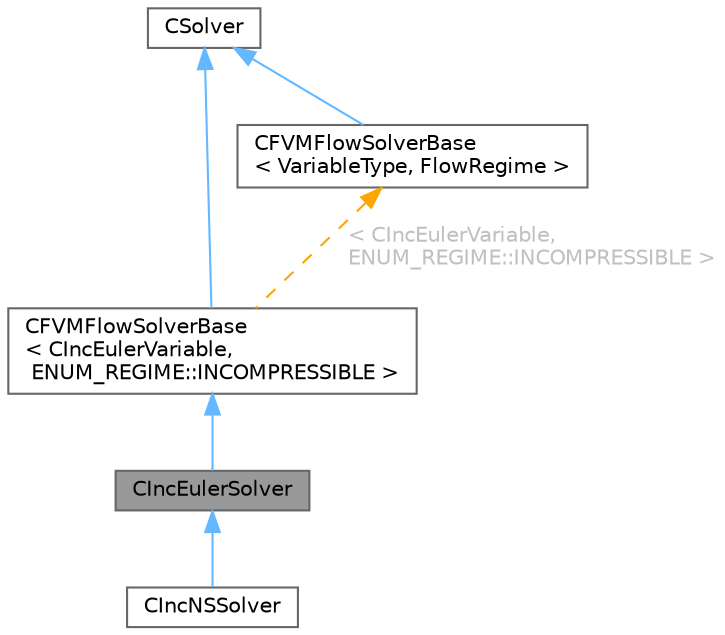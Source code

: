 digraph "CIncEulerSolver"
{
 // LATEX_PDF_SIZE
  bgcolor="transparent";
  edge [fontname=Helvetica,fontsize=10,labelfontname=Helvetica,labelfontsize=10];
  node [fontname=Helvetica,fontsize=10,shape=box,height=0.2,width=0.4];
  Node1 [id="Node000001",label="CIncEulerSolver",height=0.2,width=0.4,color="gray40", fillcolor="grey60", style="filled", fontcolor="black",tooltip="Main class for defining the incompressible Euler flow solver."];
  Node2 -> Node1 [id="edge1_Node000001_Node000002",dir="back",color="steelblue1",style="solid",tooltip=" "];
  Node2 [id="Node000002",label="CFVMFlowSolverBase\l\< CIncEulerVariable,\l ENUM_REGIME::INCOMPRESSIBLE \>",height=0.2,width=0.4,color="gray40", fillcolor="white", style="filled",URL="$classCFVMFlowSolverBase.html",tooltip=" "];
  Node3 -> Node2 [id="edge2_Node000002_Node000003",dir="back",color="steelblue1",style="solid",tooltip=" "];
  Node3 [id="Node000003",label="CSolver",height=0.2,width=0.4,color="gray40", fillcolor="white", style="filled",URL="$classCSolver.html",tooltip=" "];
  Node4 -> Node2 [id="edge3_Node000002_Node000004",dir="back",color="orange",style="dashed",tooltip=" ",label=" \< CIncEulerVariable,\l ENUM_REGIME::INCOMPRESSIBLE \>",fontcolor="grey" ];
  Node4 [id="Node000004",label="CFVMFlowSolverBase\l\< VariableType, FlowRegime \>",height=0.2,width=0.4,color="gray40", fillcolor="white", style="filled",URL="$classCFVMFlowSolverBase.html",tooltip=" "];
  Node3 -> Node4 [id="edge4_Node000004_Node000003",dir="back",color="steelblue1",style="solid",tooltip=" "];
  Node1 -> Node5 [id="edge5_Node000001_Node000005",dir="back",color="steelblue1",style="solid",tooltip=" "];
  Node5 [id="Node000005",label="CIncNSSolver",height=0.2,width=0.4,color="gray40", fillcolor="white", style="filled",URL="$classCIncNSSolver.html",tooltip="Main class for defining the incompressible Navier-Stokes flow solver."];
}
